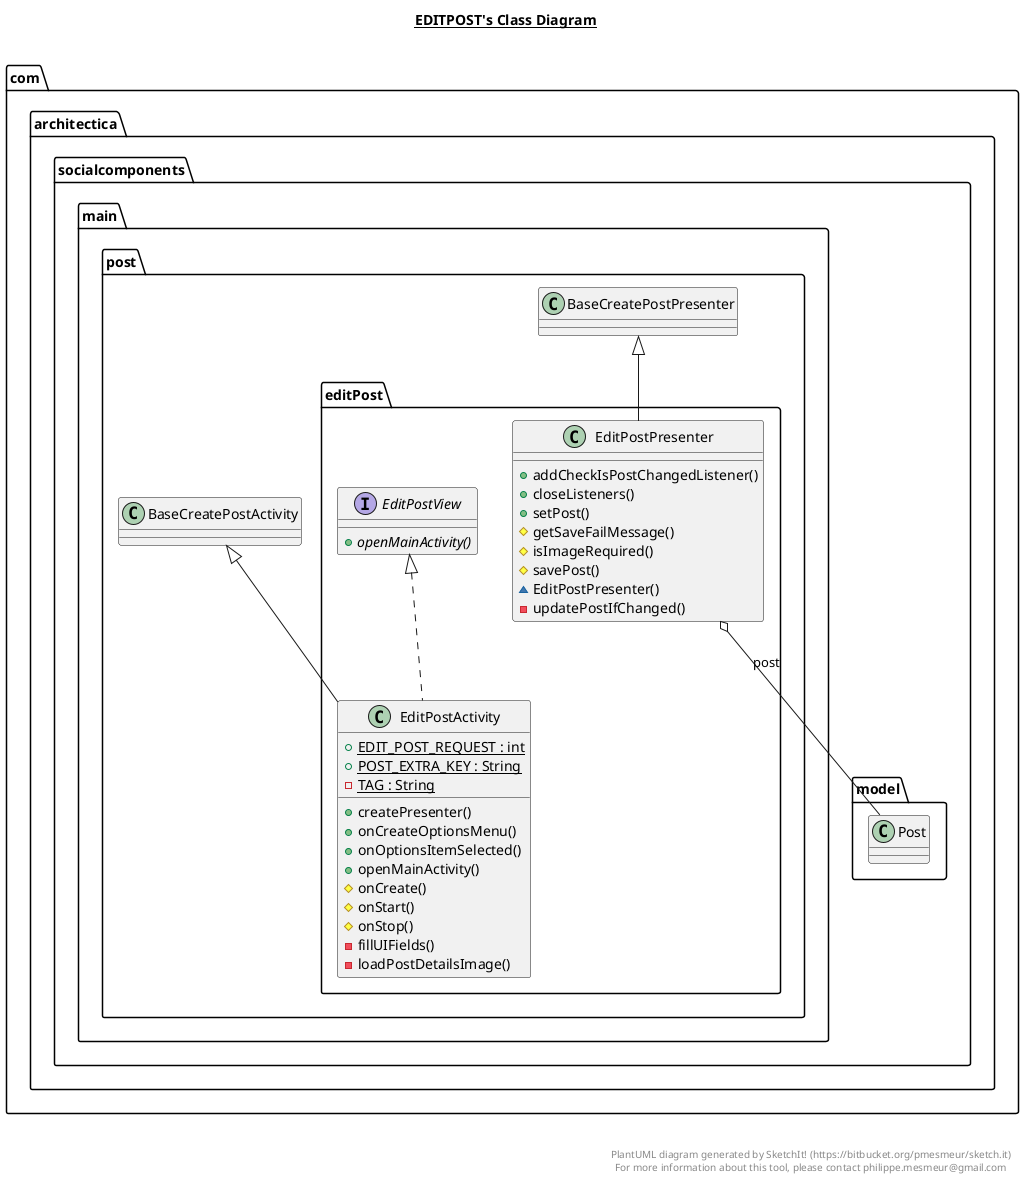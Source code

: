 @startuml

title __EDITPOST's Class Diagram__\n

  namespace com.architectica.socialcomponents {
    namespace main.post {
      namespace editPost {
        class com.architectica.socialcomponents.main.post.editPost.EditPostActivity {
            {static} + EDIT_POST_REQUEST : int
            {static} + POST_EXTRA_KEY : String
            {static} - TAG : String
            + createPresenter()
            + onCreateOptionsMenu()
            + onOptionsItemSelected()
            + openMainActivity()
            # onCreate()
            # onStart()
            # onStop()
            - fillUIFields()
            - loadPostDetailsImage()
        }
      }
    }
  }
  

  namespace com.architectica.socialcomponents {
    namespace main.post {
      namespace editPost {
        class com.architectica.socialcomponents.main.post.editPost.EditPostPresenter {
            + addCheckIsPostChangedListener()
            + closeListeners()
            + setPost()
            # getSaveFailMessage()
            # isImageRequired()
            # savePost()
            ~ EditPostPresenter()
            - updatePostIfChanged()
        }
      }
    }
  }
  

  namespace com.architectica.socialcomponents {
    namespace main.post {
      namespace editPost {
        interface com.architectica.socialcomponents.main.post.editPost.EditPostView {
            {abstract} + openMainActivity()
        }
      }
    }
  }
  

  com.architectica.socialcomponents.main.post.editPost.EditPostActivity .up.|> com.architectica.socialcomponents.main.post.editPost.EditPostView
  com.architectica.socialcomponents.main.post.editPost.EditPostActivity -up-|> com.architectica.socialcomponents.main.post.BaseCreatePostActivity
  com.architectica.socialcomponents.main.post.editPost.EditPostPresenter -up-|> com.architectica.socialcomponents.main.post.BaseCreatePostPresenter
  com.architectica.socialcomponents.main.post.editPost.EditPostPresenter o-- com.architectica.socialcomponents.model.Post : post


right footer


PlantUML diagram generated by SketchIt! (https://bitbucket.org/pmesmeur/sketch.it)
For more information about this tool, please contact philippe.mesmeur@gmail.com
endfooter

@enduml
